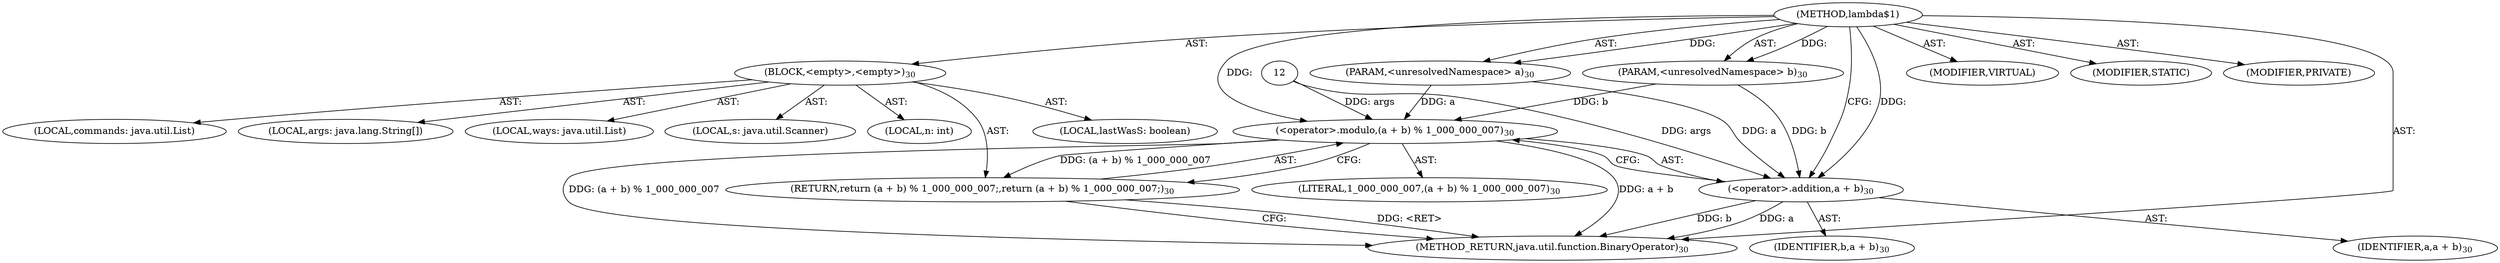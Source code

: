 digraph "lambda$1" {  
"172" [label = <(METHOD,lambda$1)> ]
"173" [label = <(PARAM,&lt;unresolvedNamespace&gt; a)<SUB>30</SUB>> ]
"174" [label = <(PARAM,&lt;unresolvedNamespace&gt; b)<SUB>30</SUB>> ]
"175" [label = <(BLOCK,&lt;empty&gt;,&lt;empty&gt;)<SUB>30</SUB>> ]
"176" [label = <(LOCAL,ways: java.util.List)> ]
"177" [label = <(LOCAL,s: java.util.Scanner)> ]
"178" [label = <(LOCAL,n: int)> ]
"179" [label = <(LOCAL,lastWasS: boolean)> ]
"180" [label = <(LOCAL,commands: java.util.List)> ]
"181" [label = <(LOCAL,args: java.lang.String[])> ]
"182" [label = <(RETURN,return (a + b) % 1_000_000_007;,return (a + b) % 1_000_000_007;)<SUB>30</SUB>> ]
"183" [label = <(&lt;operator&gt;.modulo,(a + b) % 1_000_000_007)<SUB>30</SUB>> ]
"184" [label = <(&lt;operator&gt;.addition,a + b)<SUB>30</SUB>> ]
"185" [label = <(IDENTIFIER,a,a + b)<SUB>30</SUB>> ]
"186" [label = <(IDENTIFIER,b,a + b)<SUB>30</SUB>> ]
"187" [label = <(LITERAL,1_000_000_007,(a + b) % 1_000_000_007)<SUB>30</SUB>> ]
"188" [label = <(METHOD_RETURN,java.util.function.BinaryOperator)<SUB>30</SUB>> ]
"189" [label = <(MODIFIER,VIRTUAL)> ]
"190" [label = <(MODIFIER,STATIC)> ]
"191" [label = <(MODIFIER,PRIVATE)> ]
  "172" -> "173"  [ label = "AST: "] 
  "172" -> "174"  [ label = "AST: "] 
  "172" -> "175"  [ label = "AST: "] 
  "172" -> "188"  [ label = "AST: "] 
  "172" -> "189"  [ label = "AST: "] 
  "172" -> "190"  [ label = "AST: "] 
  "172" -> "191"  [ label = "AST: "] 
  "175" -> "176"  [ label = "AST: "] 
  "175" -> "177"  [ label = "AST: "] 
  "175" -> "178"  [ label = "AST: "] 
  "175" -> "179"  [ label = "AST: "] 
  "175" -> "180"  [ label = "AST: "] 
  "175" -> "181"  [ label = "AST: "] 
  "175" -> "182"  [ label = "AST: "] 
  "182" -> "183"  [ label = "AST: "] 
  "183" -> "184"  [ label = "AST: "] 
  "183" -> "187"  [ label = "AST: "] 
  "184" -> "185"  [ label = "AST: "] 
  "184" -> "186"  [ label = "AST: "] 
  "182" -> "188"  [ label = "CFG: "] 
  "183" -> "182"  [ label = "CFG: "] 
  "184" -> "183"  [ label = "CFG: "] 
  "172" -> "184"  [ label = "CFG: "] 
  "182" -> "188"  [ label = "DDG: &lt;RET&gt;"] 
  "184" -> "188"  [ label = "DDG: a"] 
  "184" -> "188"  [ label = "DDG: b"] 
  "183" -> "188"  [ label = "DDG: a + b"] 
  "183" -> "188"  [ label = "DDG: (a + b) % 1_000_000_007"] 
  "172" -> "173"  [ label = "DDG: "] 
  "172" -> "174"  [ label = "DDG: "] 
  "183" -> "182"  [ label = "DDG: (a + b) % 1_000_000_007"] 
  "12" -> "183"  [ label = "DDG: args"] 
  "173" -> "183"  [ label = "DDG: a"] 
  "172" -> "183"  [ label = "DDG: "] 
  "174" -> "183"  [ label = "DDG: b"] 
  "12" -> "184"  [ label = "DDG: args"] 
  "173" -> "184"  [ label = "DDG: a"] 
  "172" -> "184"  [ label = "DDG: "] 
  "174" -> "184"  [ label = "DDG: b"] 
}
